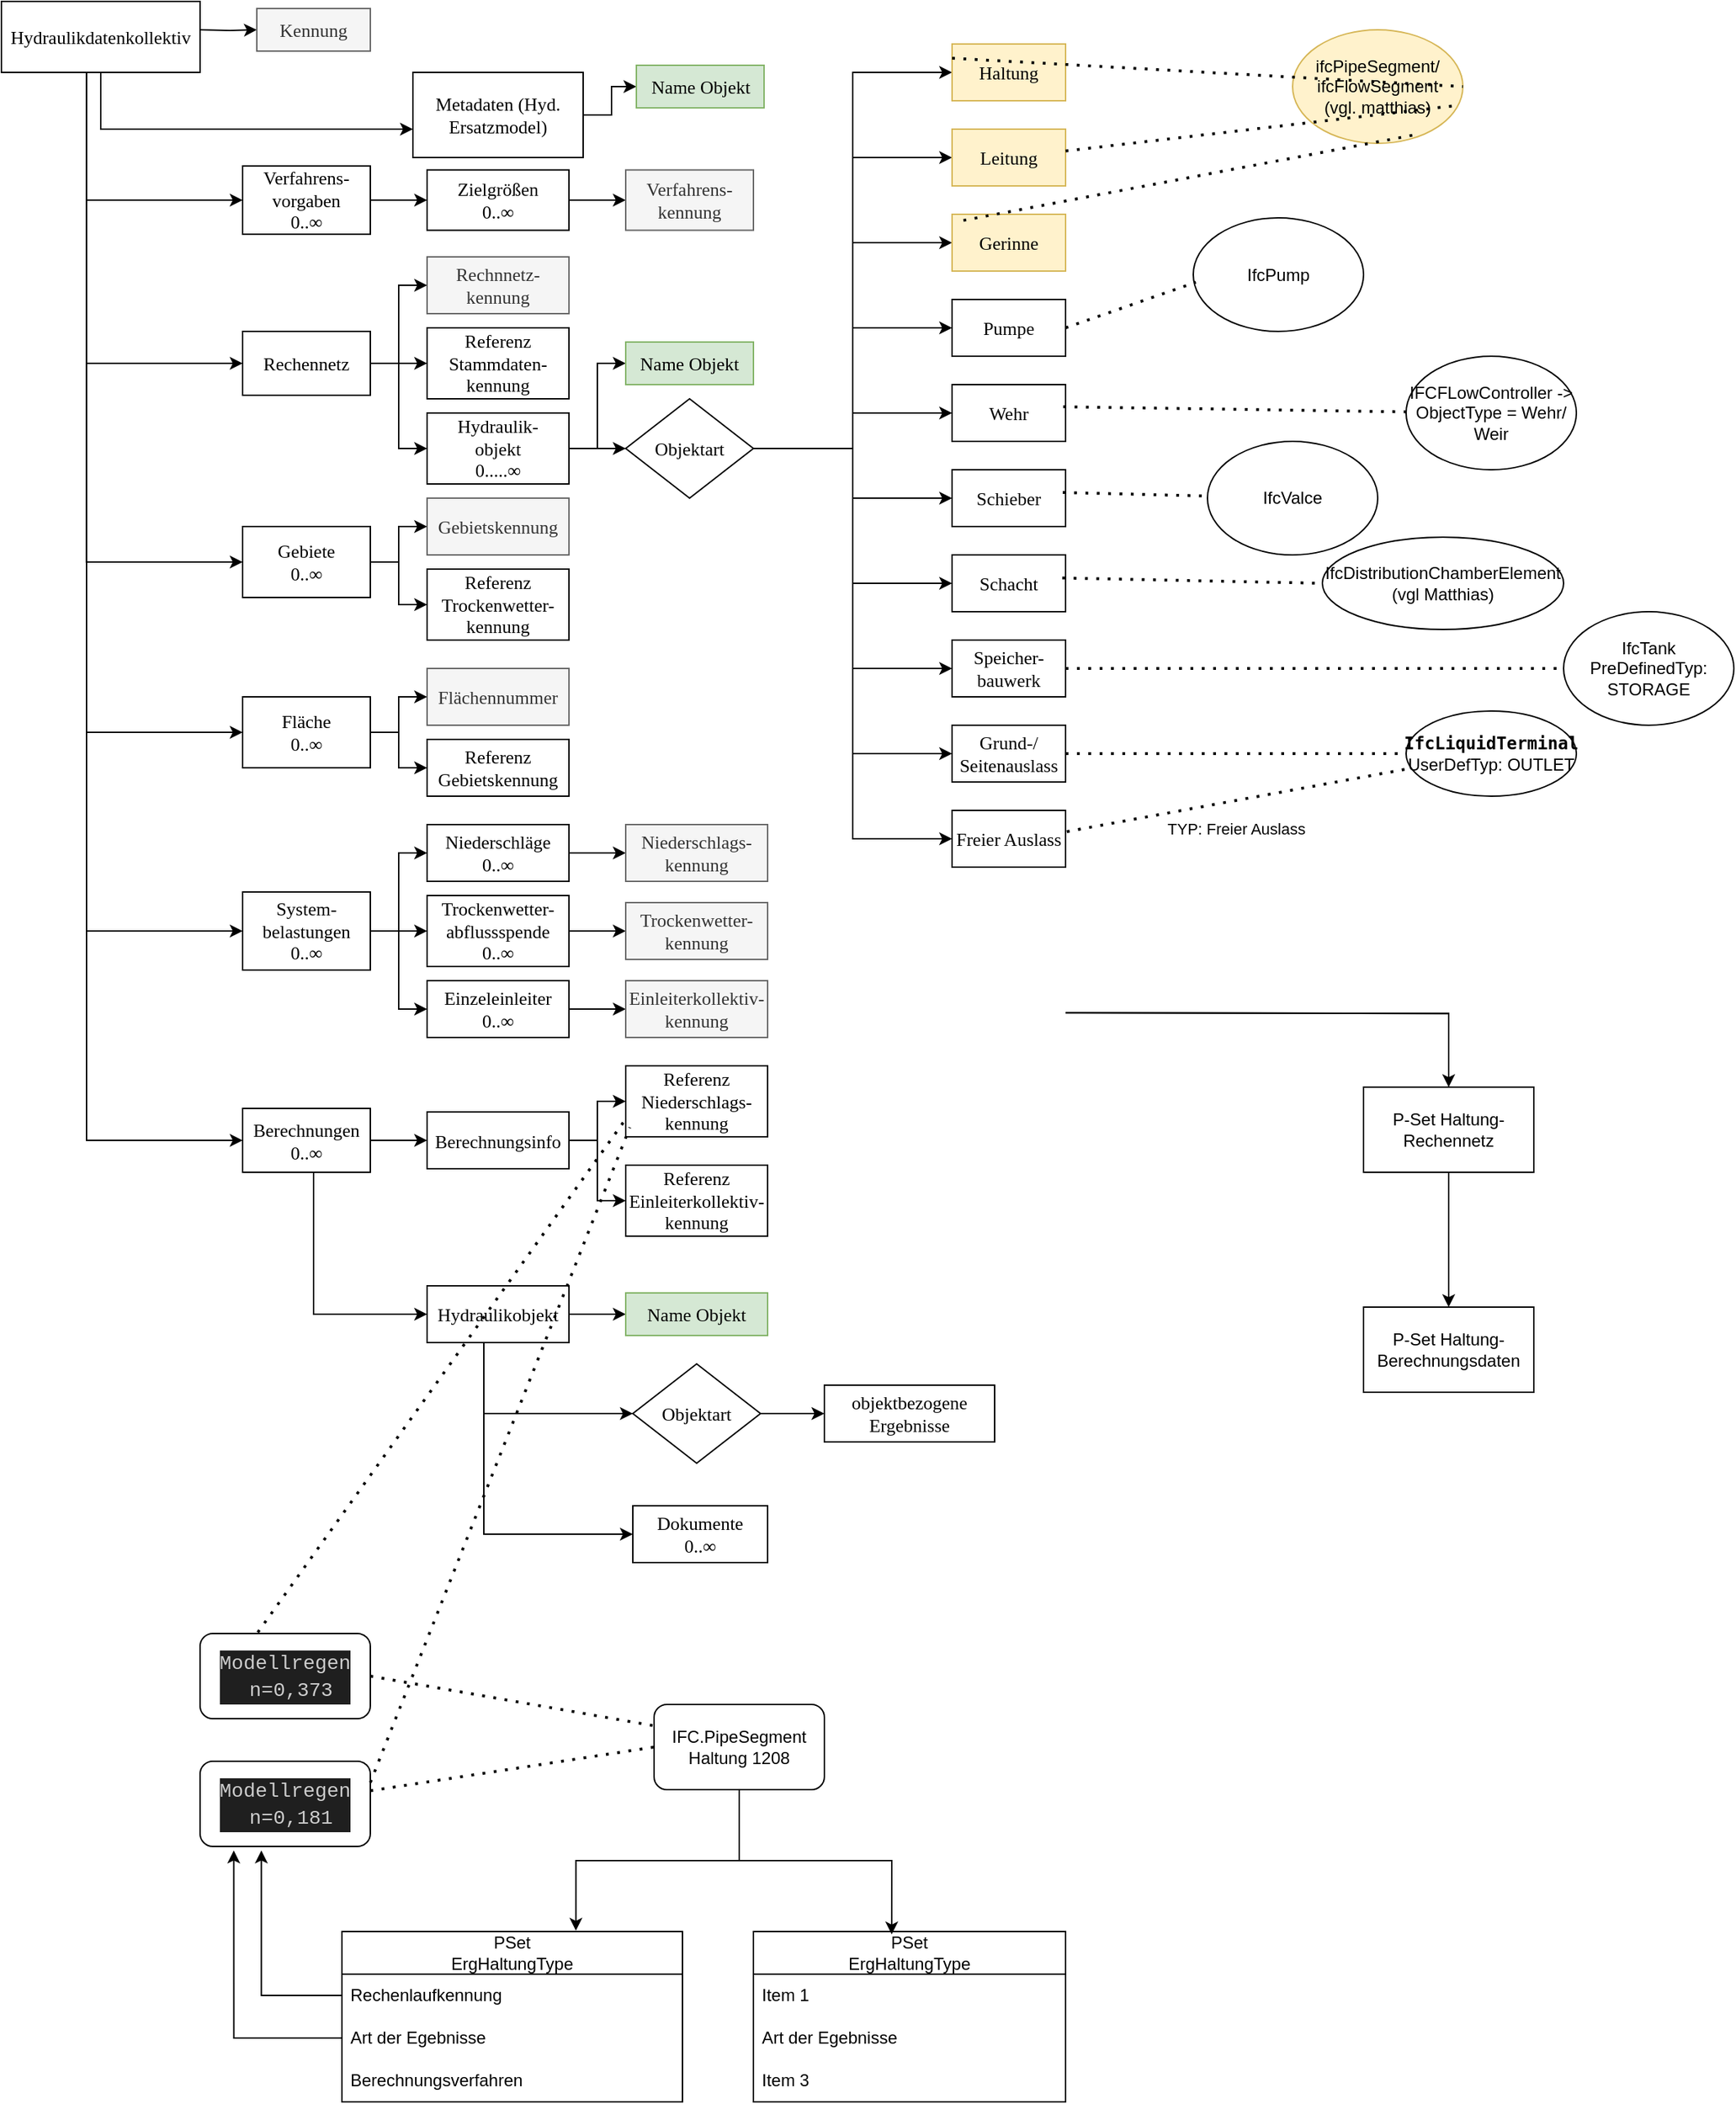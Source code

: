 <mxfile version="27.0.6">
  <diagram name="Seite-1" id="kiRcYdykQpiXVtvCCH_o">
    <mxGraphModel dx="1767" dy="960" grid="1" gridSize="10" guides="1" tooltips="1" connect="1" arrows="1" fold="1" page="1" pageScale="1" pageWidth="827" pageHeight="1169" math="0" shadow="0">
      <root>
        <mxCell id="0" />
        <mxCell id="1" parent="0" />
        <mxCell id="iKRK4WftCPjV4v0DSpR1-3" value="" style="edgeStyle=orthogonalEdgeStyle;rounded=0;orthogonalLoop=1;jettySize=auto;html=1;entryX=0;entryY=0.5;entryDx=0;entryDy=0;fontSize=13;" parent="1" target="RGeOCi0uQSU0HmTcbR4D-23" edge="1">
          <mxGeometry relative="1" as="geometry">
            <mxPoint x="214" y="65" as="targetPoint" />
            <mxPoint x="160" y="50" as="sourcePoint" />
          </mxGeometry>
        </mxCell>
        <mxCell id="iKRK4WftCPjV4v0DSpR1-5" value="" style="edgeStyle=orthogonalEdgeStyle;rounded=0;orthogonalLoop=1;jettySize=auto;html=1;entryX=0;entryY=0.5;entryDx=0;entryDy=0;fontSize=13;exitX=0.428;exitY=0.967;exitDx=0;exitDy=0;exitPerimeter=0;" parent="1" target="mGreL9vsvFHhippzRWms-1" edge="1">
          <mxGeometry relative="1" as="geometry">
            <Array as="points">
              <mxPoint x="80" y="425" />
            </Array>
            <mxPoint x="79.92" y="78.02" as="sourcePoint" />
            <mxPoint x="190.0" y="422.5" as="targetPoint" />
          </mxGeometry>
        </mxCell>
        <mxCell id="H4KakfRGWg1EVCRGtIzr-42" style="edgeStyle=orthogonalEdgeStyle;rounded=0;orthogonalLoop=1;jettySize=auto;html=1;entryX=0;entryY=0.5;entryDx=0;entryDy=0;fontSize=13;" parent="1" target="H4KakfRGWg1EVCRGtIzr-4" edge="1">
          <mxGeometry relative="1" as="geometry">
            <Array as="points">
              <mxPoint x="80" y="545" />
            </Array>
            <mxPoint x="80" y="80" as="sourcePoint" />
          </mxGeometry>
        </mxCell>
        <mxCell id="H4KakfRGWg1EVCRGtIzr-43" style="edgeStyle=orthogonalEdgeStyle;rounded=0;orthogonalLoop=1;jettySize=auto;html=1;entryX=0;entryY=0.5;entryDx=0;entryDy=0;fontSize=13;" parent="1" target="H4KakfRGWg1EVCRGtIzr-23" edge="1">
          <mxGeometry relative="1" as="geometry">
            <Array as="points">
              <mxPoint x="80" y="685" />
            </Array>
            <mxPoint x="80" y="80" as="sourcePoint" />
          </mxGeometry>
        </mxCell>
        <mxCell id="H4KakfRGWg1EVCRGtIzr-44" style="edgeStyle=orthogonalEdgeStyle;rounded=0;orthogonalLoop=1;jettySize=auto;html=1;entryX=0;entryY=0.5;entryDx=0;entryDy=0;fontSize=13;" parent="1" target="H4KakfRGWg1EVCRGtIzr-35" edge="1">
          <mxGeometry relative="1" as="geometry">
            <Array as="points">
              <mxPoint x="80" y="833" />
            </Array>
            <mxPoint x="80" y="80" as="sourcePoint" />
          </mxGeometry>
        </mxCell>
        <mxCell id="RGeOCi0uQSU0HmTcbR4D-11" value="" style="edgeStyle=orthogonalEdgeStyle;rounded=0;orthogonalLoop=1;jettySize=auto;html=1;fontSize=13;" parent="1" source="RGeOCi0uQSU0HmTcbR4D-2" target="RGeOCi0uQSU0HmTcbR4D-10" edge="1">
          <mxGeometry relative="1" as="geometry" />
        </mxCell>
        <UserObject label="&lt;div&gt;Verfahrens-vorgaben&lt;/div&gt;&lt;div&gt;0..∞&lt;/div&gt;" link="https://www.bfr-abwasser.de/html/ISYBAU_Austauschformate_Abwasser.14.17.html" linkTarget="_blank" id="RGeOCi0uQSU0HmTcbR4D-2">
          <mxCell style="rounded=0;whiteSpace=wrap;html=1;fontFamily=Latin Modern;fontSize=13;" parent="1" vertex="1">
            <mxGeometry x="190" y="145.94" width="90" height="48.12" as="geometry" />
          </mxCell>
        </UserObject>
        <mxCell id="RGeOCi0uQSU0HmTcbR4D-3" value="" style="endArrow=classic;html=1;rounded=0;entryX=0;entryY=0.5;entryDx=0;entryDy=0;fontSize=13;exitX=0.429;exitY=1.008;exitDx=0;exitDy=0;exitPerimeter=0;" parent="1" target="RGeOCi0uQSU0HmTcbR4D-2" edge="1">
          <mxGeometry width="50" height="50" relative="1" as="geometry">
            <mxPoint x="80.06" y="80.48" as="sourcePoint" />
            <mxPoint x="370" y="210" as="targetPoint" />
            <Array as="points">
              <mxPoint x="80" y="170" />
            </Array>
          </mxGeometry>
        </mxCell>
        <mxCell id="RGeOCi0uQSU0HmTcbR4D-8" value="" style="endArrow=classic;html=1;rounded=0;entryX=0;entryY=0.5;entryDx=0;entryDy=0;fontSize=13;" parent="1" target="RGeOCi0uQSU0HmTcbR4D-24" edge="1">
          <mxGeometry width="50" height="50" relative="1" as="geometry">
            <mxPoint x="80" y="80" as="sourcePoint" />
            <mxPoint x="130" y="284.71" as="targetPoint" />
            <Array as="points">
              <mxPoint x="80" y="285" />
            </Array>
          </mxGeometry>
        </mxCell>
        <mxCell id="RGeOCi0uQSU0HmTcbR4D-16" value="" style="edgeStyle=orthogonalEdgeStyle;rounded=0;orthogonalLoop=1;jettySize=auto;html=1;fontSize=13;" parent="1" source="RGeOCi0uQSU0HmTcbR4D-10" target="RGeOCi0uQSU0HmTcbR4D-15" edge="1">
          <mxGeometry relative="1" as="geometry" />
        </mxCell>
        <UserObject label="&lt;div&gt;Zielgrößen&lt;/div&gt;&lt;div&gt;0..∞&lt;/div&gt;" link="https://www.bfr-abwasser.de/html/ISYBAU_Austauschformate_Abwasser.14.17.html" linkTarget="_blank" id="RGeOCi0uQSU0HmTcbR4D-10">
          <mxCell style="rounded=0;whiteSpace=wrap;html=1;fontFamily=Latin Modern;fontSize=13;" parent="1" vertex="1">
            <mxGeometry x="320" y="148.75" width="100" height="42.5" as="geometry" />
          </mxCell>
        </UserObject>
        <UserObject label="&lt;div&gt;&lt;font&gt;Verfahrens-&lt;/font&gt;&lt;/div&gt;&lt;div&gt;&lt;font&gt;kennung&lt;/font&gt;&lt;/div&gt;" linkTarget="_blank" id="RGeOCi0uQSU0HmTcbR4D-15">
          <mxCell style="rounded=0;whiteSpace=wrap;html=1;fontFamily=Latin Modern;fontSize=13;fillColor=#f5f5f5;fontColor=#333333;strokeColor=#666666;" parent="1" vertex="1">
            <mxGeometry x="460" y="148.75" width="90" height="42.5" as="geometry" />
          </mxCell>
        </UserObject>
        <UserObject label="&lt;div&gt;Kennung&lt;/div&gt;" linkTarget="_blank" id="RGeOCi0uQSU0HmTcbR4D-23">
          <mxCell style="rounded=0;whiteSpace=wrap;html=1;fontFamily=Latin Modern;fillColor=#f5f5f5;fontColor=#333333;strokeColor=#666666;fontSize=13;" parent="1" vertex="1">
            <mxGeometry x="200" y="35" width="80" height="30" as="geometry" />
          </mxCell>
        </UserObject>
        <mxCell id="RGeOCi0uQSU0HmTcbR4D-26" value="" style="edgeStyle=orthogonalEdgeStyle;rounded=0;orthogonalLoop=1;jettySize=auto;html=1;fontSize=13;" parent="1" source="RGeOCi0uQSU0HmTcbR4D-24" target="RGeOCi0uQSU0HmTcbR4D-25" edge="1">
          <mxGeometry relative="1" as="geometry" />
        </mxCell>
        <UserObject label="&lt;div&gt;Rechennetz&lt;/div&gt;" link="https://www.bfr-abwasser.de/html/ISYBAU_Austauschformate_Abwasser.14.18.html" linkTarget="_blank" id="RGeOCi0uQSU0HmTcbR4D-24">
          <mxCell style="rounded=0;whiteSpace=wrap;html=1;fontFamily=Latin Modern;fontSize=13;" parent="1" vertex="1">
            <mxGeometry x="190" y="262.5" width="90" height="45" as="geometry" />
          </mxCell>
        </UserObject>
        <mxCell id="RGeOCi0uQSU0HmTcbR4D-34" value="" style="edgeStyle=orthogonalEdgeStyle;rounded=0;orthogonalLoop=1;jettySize=auto;html=1;exitX=1;exitY=0.75;exitDx=0;exitDy=0;fontSize=13;" parent="1" source="RGeOCi0uQSU0HmTcbR4D-27" target="RGeOCi0uQSU0HmTcbR4D-33" edge="1">
          <mxGeometry relative="1" as="geometry">
            <Array as="points">
              <mxPoint x="420" y="345" />
            </Array>
          </mxGeometry>
        </mxCell>
        <mxCell id="H4KakfRGWg1EVCRGtIzr-55" style="edgeStyle=orthogonalEdgeStyle;rounded=0;orthogonalLoop=1;jettySize=auto;html=1;entryX=0;entryY=0.5;entryDx=0;entryDy=0;fontSize=13;exitX=1;exitY=0.75;exitDx=0;exitDy=0;" parent="1" source="RGeOCi0uQSU0HmTcbR4D-27" target="RGeOCi0uQSU0HmTcbR4D-52" edge="1">
          <mxGeometry relative="1" as="geometry">
            <Array as="points">
              <mxPoint x="420" y="345" />
              <mxPoint x="440" y="345" />
              <mxPoint x="440" y="285" />
            </Array>
          </mxGeometry>
        </mxCell>
        <UserObject label="&lt;div&gt;Referenz &lt;br&gt;&lt;/div&gt;&lt;div&gt;Stammdaten-&lt;/div&gt;&lt;div&gt;kennung&lt;/div&gt;" linkTarget="_blank" id="RGeOCi0uQSU0HmTcbR4D-25">
          <mxCell style="rounded=0;whiteSpace=wrap;html=1;fontFamily=Latin Modern;fontSize=13;" parent="1" vertex="1">
            <mxGeometry x="320" y="260" width="100" height="50" as="geometry" />
          </mxCell>
        </UserObject>
        <UserObject label="&lt;div&gt;Hydraulik-&lt;/div&gt;&lt;div&gt;objekt&lt;br&gt;0.....∞&lt;/div&gt;" linkTarget="_blank" id="RGeOCi0uQSU0HmTcbR4D-27">
          <mxCell style="rounded=0;whiteSpace=wrap;html=1;fontFamily=Latin Modern;fontSize=13;" parent="1" vertex="1">
            <mxGeometry x="320" y="320" width="100" height="50" as="geometry" />
          </mxCell>
        </UserObject>
        <UserObject label="&lt;div&gt;Rechnnetz-&lt;/div&gt;&lt;div&gt;kennung&lt;/div&gt;" linkTarget="_blank" id="RGeOCi0uQSU0HmTcbR4D-30">
          <mxCell style="rounded=0;whiteSpace=wrap;html=1;fontFamily=Latin Modern;fillColor=#f5f5f5;fontColor=#333333;strokeColor=#666666;fontSize=13;" parent="1" vertex="1">
            <mxGeometry x="320" y="210" width="100" height="40" as="geometry" />
          </mxCell>
        </UserObject>
        <mxCell id="H4KakfRGWg1EVCRGtIzr-45" style="edgeStyle=orthogonalEdgeStyle;rounded=0;orthogonalLoop=1;jettySize=auto;html=1;entryX=0;entryY=0.5;entryDx=0;entryDy=0;fontSize=13;" parent="1" source="RGeOCi0uQSU0HmTcbR4D-33" target="RGeOCi0uQSU0HmTcbR4D-44" edge="1">
          <mxGeometry relative="1" as="geometry" />
        </mxCell>
        <mxCell id="H4KakfRGWg1EVCRGtIzr-46" style="edgeStyle=orthogonalEdgeStyle;rounded=0;orthogonalLoop=1;jettySize=auto;html=1;entryX=0;entryY=0.5;entryDx=0;entryDy=0;fontSize=13;" parent="1" source="RGeOCi0uQSU0HmTcbR4D-33" target="RGeOCi0uQSU0HmTcbR4D-45" edge="1">
          <mxGeometry relative="1" as="geometry" />
        </mxCell>
        <mxCell id="H4KakfRGWg1EVCRGtIzr-47" style="edgeStyle=orthogonalEdgeStyle;rounded=0;orthogonalLoop=1;jettySize=auto;html=1;entryX=0;entryY=0.5;entryDx=0;entryDy=0;fontSize=13;" parent="1" source="RGeOCi0uQSU0HmTcbR4D-33" target="RGeOCi0uQSU0HmTcbR4D-46" edge="1">
          <mxGeometry relative="1" as="geometry" />
        </mxCell>
        <mxCell id="H4KakfRGWg1EVCRGtIzr-48" style="edgeStyle=orthogonalEdgeStyle;rounded=0;orthogonalLoop=1;jettySize=auto;html=1;entryX=0;entryY=0.5;entryDx=0;entryDy=0;fontSize=13;" parent="1" source="RGeOCi0uQSU0HmTcbR4D-33" target="RGeOCi0uQSU0HmTcbR4D-37" edge="1">
          <mxGeometry relative="1" as="geometry" />
        </mxCell>
        <mxCell id="H4KakfRGWg1EVCRGtIzr-49" style="edgeStyle=orthogonalEdgeStyle;rounded=0;orthogonalLoop=1;jettySize=auto;html=1;fontSize=13;" parent="1" source="RGeOCi0uQSU0HmTcbR4D-33" target="RGeOCi0uQSU0HmTcbR4D-47" edge="1">
          <mxGeometry relative="1" as="geometry" />
        </mxCell>
        <mxCell id="H4KakfRGWg1EVCRGtIzr-50" style="edgeStyle=orthogonalEdgeStyle;rounded=0;orthogonalLoop=1;jettySize=auto;html=1;entryX=0;entryY=0.5;entryDx=0;entryDy=0;fontSize=13;" parent="1" source="RGeOCi0uQSU0HmTcbR4D-33" target="RGeOCi0uQSU0HmTcbR4D-48" edge="1">
          <mxGeometry relative="1" as="geometry" />
        </mxCell>
        <mxCell id="H4KakfRGWg1EVCRGtIzr-51" style="edgeStyle=orthogonalEdgeStyle;rounded=0;orthogonalLoop=1;jettySize=auto;html=1;entryX=0;entryY=0.5;entryDx=0;entryDy=0;fontSize=13;" parent="1" source="RGeOCi0uQSU0HmTcbR4D-33" target="RGeOCi0uQSU0HmTcbR4D-49" edge="1">
          <mxGeometry relative="1" as="geometry" />
        </mxCell>
        <mxCell id="H4KakfRGWg1EVCRGtIzr-52" style="edgeStyle=orthogonalEdgeStyle;rounded=0;orthogonalLoop=1;jettySize=auto;html=1;entryX=0;entryY=0.5;entryDx=0;entryDy=0;fontSize=13;" parent="1" source="RGeOCi0uQSU0HmTcbR4D-33" target="RGeOCi0uQSU0HmTcbR4D-50" edge="1">
          <mxGeometry relative="1" as="geometry" />
        </mxCell>
        <mxCell id="H4KakfRGWg1EVCRGtIzr-53" style="edgeStyle=orthogonalEdgeStyle;rounded=0;orthogonalLoop=1;jettySize=auto;html=1;entryX=0;entryY=0.5;entryDx=0;entryDy=0;fontSize=13;" parent="1" source="RGeOCi0uQSU0HmTcbR4D-33" target="RGeOCi0uQSU0HmTcbR4D-54" edge="1">
          <mxGeometry relative="1" as="geometry" />
        </mxCell>
        <mxCell id="H4KakfRGWg1EVCRGtIzr-54" style="edgeStyle=orthogonalEdgeStyle;rounded=0;orthogonalLoop=1;jettySize=auto;html=1;entryX=0;entryY=0.5;entryDx=0;entryDy=0;fontSize=13;" parent="1" source="RGeOCi0uQSU0HmTcbR4D-33" target="RGeOCi0uQSU0HmTcbR4D-55" edge="1">
          <mxGeometry relative="1" as="geometry" />
        </mxCell>
        <mxCell id="RGeOCi0uQSU0HmTcbR4D-33" value="Objektart" style="shape=rhombus;html=1;dashed=0;whiteSpace=wrap;perimeter=rhombusPerimeter;fontFamily=Latin Modern;fontSize=13;" parent="1" vertex="1">
          <mxGeometry x="460" y="310" width="90" height="70" as="geometry" />
        </mxCell>
        <UserObject label="Haltung" linkTarget="_blank" id="RGeOCi0uQSU0HmTcbR4D-37">
          <mxCell style="rounded=0;whiteSpace=wrap;html=1;fontFamily=Latin Modern;fontSize=13;fillColor=#fff2cc;strokeColor=#d6b656;" parent="1" vertex="1">
            <mxGeometry x="690" y="60" width="80" height="40" as="geometry" />
          </mxCell>
        </UserObject>
        <UserObject label="&lt;div&gt;Leitung&lt;/div&gt;" linkTarget="_blank" id="RGeOCi0uQSU0HmTcbR4D-44">
          <mxCell style="rounded=0;whiteSpace=wrap;html=1;fontFamily=Latin Modern;fontSize=13;fillColor=#fff2cc;strokeColor=#d6b656;" parent="1" vertex="1">
            <mxGeometry x="690" y="120" width="80" height="40" as="geometry" />
          </mxCell>
        </UserObject>
        <UserObject label="&lt;div&gt;Gerinne&lt;/div&gt;" linkTarget="_blank" id="RGeOCi0uQSU0HmTcbR4D-45">
          <mxCell style="rounded=0;whiteSpace=wrap;html=1;fontFamily=Latin Modern;fontSize=13;fillColor=#fff2cc;strokeColor=#d6b656;" parent="1" vertex="1">
            <mxGeometry x="690" y="180" width="80" height="40" as="geometry" />
          </mxCell>
        </UserObject>
        <UserObject label="Pumpe" linkTarget="_blank" id="RGeOCi0uQSU0HmTcbR4D-46">
          <mxCell style="rounded=0;whiteSpace=wrap;html=1;fontFamily=Latin Modern;fontSize=13;" parent="1" vertex="1">
            <mxGeometry x="690" y="240" width="80" height="40" as="geometry" />
          </mxCell>
        </UserObject>
        <UserObject label="Wehr" linkTarget="_blank" id="RGeOCi0uQSU0HmTcbR4D-47">
          <mxCell style="rounded=0;whiteSpace=wrap;html=1;fontFamily=Latin Modern;fontSize=13;" parent="1" vertex="1">
            <mxGeometry x="690" y="300" width="80" height="40" as="geometry" />
          </mxCell>
        </UserObject>
        <UserObject label="Schieber" linkTarget="_blank" id="RGeOCi0uQSU0HmTcbR4D-48">
          <mxCell style="rounded=0;whiteSpace=wrap;html=1;fontFamily=Latin Modern;fontSize=13;" parent="1" vertex="1">
            <mxGeometry x="690" y="360" width="80" height="40" as="geometry" />
          </mxCell>
        </UserObject>
        <UserObject label="Schacht" linkTarget="_blank" id="RGeOCi0uQSU0HmTcbR4D-49">
          <mxCell style="rounded=0;whiteSpace=wrap;html=1;fontFamily=Latin Modern;fontSize=13;" parent="1" vertex="1">
            <mxGeometry x="690" y="420" width="80" height="40" as="geometry" />
          </mxCell>
        </UserObject>
        <UserObject label="Speicher-bauwerk" linkTarget="_blank" id="RGeOCi0uQSU0HmTcbR4D-50">
          <mxCell style="rounded=0;whiteSpace=wrap;html=1;fontFamily=Latin Modern;fontSize=13;" parent="1" vertex="1">
            <mxGeometry x="690" y="480" width="80" height="40" as="geometry" />
          </mxCell>
        </UserObject>
        <UserObject label="Name Objekt" linkTarget="_blank" id="RGeOCi0uQSU0HmTcbR4D-52">
          <mxCell style="rounded=0;whiteSpace=wrap;html=1;fontFamily=Latin Modern;fontSize=13;fillColor=#d5e8d4;strokeColor=#82b366;" parent="1" vertex="1">
            <mxGeometry x="460" y="270" width="90" height="30" as="geometry" />
          </mxCell>
        </UserObject>
        <UserObject label="&lt;div&gt;Grund-/&lt;/div&gt;&lt;div&gt;Seitenauslass&lt;/div&gt;" linkTarget="_blank" id="RGeOCi0uQSU0HmTcbR4D-54">
          <mxCell style="rounded=0;whiteSpace=wrap;html=1;fontFamily=Latin Modern;fontSize=13;" parent="1" vertex="1">
            <mxGeometry x="690" y="540" width="80" height="40" as="geometry" />
          </mxCell>
        </UserObject>
        <UserObject label="Freier Auslass" linkTarget="_blank" id="RGeOCi0uQSU0HmTcbR4D-55">
          <mxCell style="rounded=0;whiteSpace=wrap;html=1;fontFamily=Latin Modern;fontSize=13;" parent="1" vertex="1">
            <mxGeometry x="690" y="600" width="80" height="40" as="geometry" />
          </mxCell>
        </UserObject>
        <mxCell id="H4KakfRGWg1EVCRGtIzr-6" value="" style="edgeStyle=orthogonalEdgeStyle;rounded=0;orthogonalLoop=1;jettySize=auto;html=1;fontSize=13;" parent="1" source="mGreL9vsvFHhippzRWms-1" target="H4KakfRGWg1EVCRGtIzr-2" edge="1">
          <mxGeometry relative="1" as="geometry" />
        </mxCell>
        <UserObject label="&lt;div&gt;Gebiete&lt;/div&gt;&lt;div&gt;&lt;div&gt;0..∞&lt;/div&gt;&lt;/div&gt;" link="https://www.bfr-abwasser.de/html/ISYBAU_Austauschformate_Abwasser.14.19.html" linkTarget="_blank" id="mGreL9vsvFHhippzRWms-1">
          <mxCell style="rounded=0;whiteSpace=wrap;html=1;fontFamily=Latin Modern;fontSize=13;" parent="1" vertex="1">
            <mxGeometry x="190" y="400" width="90" height="50" as="geometry" />
          </mxCell>
        </UserObject>
        <UserObject label="Gebietskennung" linkTarget="_blank" id="H4KakfRGWg1EVCRGtIzr-1">
          <mxCell style="rounded=0;whiteSpace=wrap;html=1;fontFamily=Latin Modern;fillColor=#f5f5f5;fontColor=#333333;strokeColor=#666666;fontSize=13;" parent="1" vertex="1">
            <mxGeometry x="320" y="380" width="100" height="40" as="geometry" />
          </mxCell>
        </UserObject>
        <UserObject label="Referenz Trockenwetter-kennung" linkTarget="_blank" id="H4KakfRGWg1EVCRGtIzr-2">
          <mxCell style="rounded=0;whiteSpace=wrap;html=1;fontFamily=Latin Modern;fontSize=13;" parent="1" vertex="1">
            <mxGeometry x="320" y="430" width="100" height="50" as="geometry" />
          </mxCell>
        </UserObject>
        <UserObject label="&lt;div&gt;Fläche&lt;/div&gt;&lt;div&gt;&lt;div&gt;0..∞&lt;/div&gt;&lt;/div&gt;" link="https://www.bfr-abwasser.de/html/ISYBAU_Austauschformate_Abwasser.14.20.html" linkTarget="_blank" id="H4KakfRGWg1EVCRGtIzr-4">
          <mxCell style="rounded=0;whiteSpace=wrap;html=1;fontFamily=Latin Modern;fontSize=13;" parent="1" vertex="1">
            <mxGeometry x="190" y="520" width="90" height="50" as="geometry" />
          </mxCell>
        </UserObject>
        <mxCell id="H4KakfRGWg1EVCRGtIzr-8" value="" style="edgeStyle=orthogonalEdgeStyle;rounded=0;orthogonalLoop=1;jettySize=auto;html=1;entryX=0;entryY=0.5;entryDx=0;entryDy=0;exitX=1;exitY=0.5;exitDx=0;exitDy=0;fontSize=13;" parent="1" source="mGreL9vsvFHhippzRWms-1" target="H4KakfRGWg1EVCRGtIzr-1" edge="1">
          <mxGeometry relative="1" as="geometry">
            <mxPoint x="290" y="443" as="sourcePoint" />
            <mxPoint x="330" y="470" as="targetPoint" />
          </mxGeometry>
        </mxCell>
        <mxCell id="H4KakfRGWg1EVCRGtIzr-9" value="" style="edgeStyle=orthogonalEdgeStyle;rounded=0;orthogonalLoop=1;jettySize=auto;html=1;entryX=0;entryY=0.5;entryDx=0;entryDy=0;exitX=1;exitY=0.5;exitDx=0;exitDy=0;fontSize=13;" parent="1" source="RGeOCi0uQSU0HmTcbR4D-24" target="RGeOCi0uQSU0HmTcbR4D-27" edge="1">
          <mxGeometry relative="1" as="geometry">
            <mxPoint x="290" y="483" as="sourcePoint" />
            <mxPoint x="330" y="450" as="targetPoint" />
          </mxGeometry>
        </mxCell>
        <mxCell id="H4KakfRGWg1EVCRGtIzr-10" value="" style="edgeStyle=orthogonalEdgeStyle;rounded=0;orthogonalLoop=1;jettySize=auto;html=1;entryX=0;entryY=0.5;entryDx=0;entryDy=0;exitX=1;exitY=0.5;exitDx=0;exitDy=0;fontSize=13;" parent="1" source="RGeOCi0uQSU0HmTcbR4D-24" target="RGeOCi0uQSU0HmTcbR4D-30" edge="1">
          <mxGeometry relative="1" as="geometry">
            <mxPoint x="290" y="295" as="sourcePoint" />
            <mxPoint x="330" y="350" as="targetPoint" />
          </mxGeometry>
        </mxCell>
        <mxCell id="H4KakfRGWg1EVCRGtIzr-17" value="" style="edgeStyle=orthogonalEdgeStyle;rounded=0;orthogonalLoop=1;jettySize=auto;html=1;exitX=1;exitY=0.5;exitDx=0;exitDy=0;fontSize=13;" parent="1" source="H4KakfRGWg1EVCRGtIzr-4" target="H4KakfRGWg1EVCRGtIzr-19" edge="1">
          <mxGeometry relative="1" as="geometry">
            <mxPoint x="280" y="552" as="sourcePoint" />
          </mxGeometry>
        </mxCell>
        <UserObject label="Flächennummer" linkTarget="_blank" id="H4KakfRGWg1EVCRGtIzr-18">
          <mxCell style="rounded=0;whiteSpace=wrap;html=1;fontFamily=Latin Modern;fillColor=#f5f5f5;fontColor=#333333;strokeColor=#666666;fontSize=13;" parent="1" vertex="1">
            <mxGeometry x="320" y="500" width="100" height="40" as="geometry" />
          </mxCell>
        </UserObject>
        <UserObject label="Referenz Gebietskennung" linkTarget="_blank" id="H4KakfRGWg1EVCRGtIzr-19">
          <mxCell style="rounded=0;whiteSpace=wrap;html=1;fontFamily=Latin Modern;fontSize=13;" parent="1" vertex="1">
            <mxGeometry x="320" y="550" width="100" height="40" as="geometry" />
          </mxCell>
        </UserObject>
        <mxCell id="H4KakfRGWg1EVCRGtIzr-20" value="" style="edgeStyle=orthogonalEdgeStyle;rounded=0;orthogonalLoop=1;jettySize=auto;html=1;entryX=0;entryY=0.5;entryDx=0;entryDy=0;exitX=1;exitY=0.5;exitDx=0;exitDy=0;fontSize=13;" parent="1" source="H4KakfRGWg1EVCRGtIzr-4" target="H4KakfRGWg1EVCRGtIzr-18" edge="1">
          <mxGeometry relative="1" as="geometry">
            <mxPoint x="300" y="560" as="sourcePoint" />
            <mxPoint x="330" y="590" as="targetPoint" />
          </mxGeometry>
        </mxCell>
        <mxCell id="H4KakfRGWg1EVCRGtIzr-22" value="" style="edgeStyle=orthogonalEdgeStyle;rounded=0;orthogonalLoop=1;jettySize=auto;html=1;fontSize=13;" parent="1" source="H4KakfRGWg1EVCRGtIzr-23" target="H4KakfRGWg1EVCRGtIzr-24" edge="1">
          <mxGeometry relative="1" as="geometry" />
        </mxCell>
        <UserObject label="&lt;div&gt;System-belastungen&lt;/div&gt;&lt;div&gt;&lt;div&gt;&lt;div&gt;0..∞&lt;/div&gt;&lt;/div&gt;&lt;/div&gt;" link="https://www.bfr-abwasser.de/html/ISYBAU_Austauschformate_Abwasser.14.21.html" linkTarget="_blank" id="H4KakfRGWg1EVCRGtIzr-23">
          <mxCell style="rounded=0;whiteSpace=wrap;html=1;fontFamily=Latin Modern;fontSize=13;" parent="1" vertex="1">
            <mxGeometry x="190" y="657.5" width="90" height="55" as="geometry" />
          </mxCell>
        </UserObject>
        <mxCell id="H4KakfRGWg1EVCRGtIzr-34" value="" style="edgeStyle=orthogonalEdgeStyle;rounded=0;orthogonalLoop=1;jettySize=auto;html=1;entryX=0;entryY=0.5;entryDx=0;entryDy=0;fontSize=13;" parent="1" source="H4KakfRGWg1EVCRGtIzr-24" target="H4KakfRGWg1EVCRGtIzr-31" edge="1">
          <mxGeometry relative="1" as="geometry" />
        </mxCell>
        <UserObject label="&lt;div&gt;Trockenwetter-abflussspende&lt;/div&gt;&lt;div&gt;0..∞&lt;/div&gt;" linkTarget="_blank" id="H4KakfRGWg1EVCRGtIzr-24">
          <mxCell style="rounded=0;whiteSpace=wrap;html=1;fontFamily=Latin Modern;fontSize=13;" parent="1" vertex="1">
            <mxGeometry x="320" y="660" width="100" height="50" as="geometry" />
          </mxCell>
        </UserObject>
        <mxCell id="H4KakfRGWg1EVCRGtIzr-33" value="" style="edgeStyle=orthogonalEdgeStyle;rounded=0;orthogonalLoop=1;jettySize=auto;html=1;fontSize=13;" parent="1" source="H4KakfRGWg1EVCRGtIzr-25" target="H4KakfRGWg1EVCRGtIzr-32" edge="1">
          <mxGeometry relative="1" as="geometry" />
        </mxCell>
        <UserObject label="&lt;div&gt;Einzeleinleiter&lt;/div&gt;&lt;div&gt;0..∞&lt;/div&gt;" linkTarget="_blank" id="H4KakfRGWg1EVCRGtIzr-25">
          <mxCell style="rounded=0;whiteSpace=wrap;html=1;fontFamily=Latin Modern;fontSize=13;" parent="1" vertex="1">
            <mxGeometry x="320" y="720" width="100" height="40" as="geometry" />
          </mxCell>
        </UserObject>
        <mxCell id="H4KakfRGWg1EVCRGtIzr-30" value="" style="edgeStyle=orthogonalEdgeStyle;rounded=0;orthogonalLoop=1;jettySize=auto;html=1;fontSize=13;" parent="1" source="H4KakfRGWg1EVCRGtIzr-26" target="H4KakfRGWg1EVCRGtIzr-29" edge="1">
          <mxGeometry relative="1" as="geometry" />
        </mxCell>
        <UserObject label="&lt;div&gt;Niederschläge&lt;/div&gt;&lt;div&gt;&lt;div&gt;0..∞&lt;/div&gt;&lt;/div&gt;" linkTarget="_blank" id="H4KakfRGWg1EVCRGtIzr-26">
          <mxCell style="rounded=0;whiteSpace=wrap;html=1;fontFamily=Latin Modern;fontSize=13;" parent="1" vertex="1">
            <mxGeometry x="320" y="610" width="100" height="40" as="geometry" />
          </mxCell>
        </UserObject>
        <mxCell id="H4KakfRGWg1EVCRGtIzr-27" value="" style="edgeStyle=orthogonalEdgeStyle;rounded=0;orthogonalLoop=1;jettySize=auto;html=1;entryX=0;entryY=0.5;entryDx=0;entryDy=0;exitX=1;exitY=0.5;exitDx=0;exitDy=0;fontSize=13;" parent="1" source="H4KakfRGWg1EVCRGtIzr-23" target="H4KakfRGWg1EVCRGtIzr-25" edge="1">
          <mxGeometry relative="1" as="geometry">
            <mxPoint x="290" y="883" as="sourcePoint" />
            <mxPoint x="330" y="850" as="targetPoint" />
          </mxGeometry>
        </mxCell>
        <mxCell id="H4KakfRGWg1EVCRGtIzr-28" value="" style="edgeStyle=orthogonalEdgeStyle;rounded=0;orthogonalLoop=1;jettySize=auto;html=1;entryX=0;entryY=0.5;entryDx=0;entryDy=0;exitX=1;exitY=0.5;exitDx=0;exitDy=0;fontSize=13;" parent="1" source="H4KakfRGWg1EVCRGtIzr-23" target="H4KakfRGWg1EVCRGtIzr-26" edge="1">
          <mxGeometry relative="1" as="geometry">
            <mxPoint x="290" y="695" as="sourcePoint" />
            <mxPoint x="330" y="750" as="targetPoint" />
          </mxGeometry>
        </mxCell>
        <UserObject label="&lt;div&gt;Niederschlags-kennung&lt;/div&gt;" linkTarget="_blank" id="H4KakfRGWg1EVCRGtIzr-29">
          <mxCell style="rounded=0;whiteSpace=wrap;html=1;fontFamily=Latin Modern;fillColor=#f5f5f5;fontColor=#333333;strokeColor=#666666;fontSize=13;" parent="1" vertex="1">
            <mxGeometry x="460" y="610" width="100" height="40" as="geometry" />
          </mxCell>
        </UserObject>
        <UserObject label="&lt;div&gt;Trockenwetter-kennung&lt;/div&gt;" linkTarget="_blank" id="H4KakfRGWg1EVCRGtIzr-31">
          <mxCell style="rounded=0;whiteSpace=wrap;html=1;fontFamily=Latin Modern;fillColor=#f5f5f5;fontColor=#333333;strokeColor=#666666;fontSize=13;" parent="1" vertex="1">
            <mxGeometry x="460" y="665" width="100" height="40" as="geometry" />
          </mxCell>
        </UserObject>
        <UserObject label="&lt;div&gt;&lt;font&gt;Einleiterkollektiv-kennung&lt;/font&gt;&lt;/div&gt;" linkTarget="_blank" id="H4KakfRGWg1EVCRGtIzr-32">
          <mxCell style="rounded=0;whiteSpace=wrap;html=1;fontFamily=Latin Modern;fillColor=#f5f5f5;fontColor=#333333;strokeColor=#666666;fontSize=13;" parent="1" vertex="1">
            <mxGeometry x="460" y="720" width="100" height="40" as="geometry" />
          </mxCell>
        </UserObject>
        <mxCell id="H4KakfRGWg1EVCRGtIzr-41" value="" style="edgeStyle=orthogonalEdgeStyle;rounded=0;orthogonalLoop=1;jettySize=auto;html=1;fontSize=13;" parent="1" source="H4KakfRGWg1EVCRGtIzr-35" target="H4KakfRGWg1EVCRGtIzr-40" edge="1">
          <mxGeometry relative="1" as="geometry" />
        </mxCell>
        <mxCell id="H4KakfRGWg1EVCRGtIzr-59" style="edgeStyle=orthogonalEdgeStyle;rounded=0;orthogonalLoop=1;jettySize=auto;html=1;entryX=0;entryY=0.5;entryDx=0;entryDy=0;fontSize=13;" parent="1" source="H4KakfRGWg1EVCRGtIzr-62" target="H4KakfRGWg1EVCRGtIzr-57" edge="1">
          <mxGeometry relative="1" as="geometry">
            <mxPoint x="240" y="1010" as="targetPoint" />
            <Array as="points">
              <mxPoint x="360" y="1025" />
            </Array>
          </mxGeometry>
        </mxCell>
        <UserObject label="&lt;div&gt;Berechnungen&lt;/div&gt;&lt;div&gt;&lt;div&gt;0..∞&lt;/div&gt;&lt;/div&gt;" link="https://www.bfr-abwasser.de/html/ISYBAU_Austauschformate_Abwasser.14.22.html" linkTarget="_blank" id="H4KakfRGWg1EVCRGtIzr-35">
          <mxCell style="rounded=0;whiteSpace=wrap;html=1;fontFamily=Latin Modern;fontSize=13;" parent="1" vertex="1">
            <mxGeometry x="190" y="810" width="90" height="45" as="geometry" />
          </mxCell>
        </UserObject>
        <UserObject label="Referenz Niederschlags- kennung" linkTarget="_blank" id="H4KakfRGWg1EVCRGtIzr-37">
          <mxCell style="rounded=0;whiteSpace=wrap;html=1;fontFamily=Latin Modern;fontSize=13;" parent="1" vertex="1">
            <mxGeometry x="460" y="780" width="100" height="50" as="geometry" />
          </mxCell>
        </UserObject>
        <UserObject label="Referenz Einleiterkollektiv-kennung" linkTarget="_blank" id="H4KakfRGWg1EVCRGtIzr-38">
          <mxCell style="rounded=0;whiteSpace=wrap;html=1;fontFamily=Latin Modern;fontSize=13;" parent="1" vertex="1">
            <mxGeometry x="460" y="850" width="100" height="50" as="geometry" />
          </mxCell>
        </UserObject>
        <mxCell id="H4KakfRGWg1EVCRGtIzr-70" style="edgeStyle=orthogonalEdgeStyle;rounded=0;orthogonalLoop=1;jettySize=auto;html=1;fontSize=13;" parent="1" source="H4KakfRGWg1EVCRGtIzr-40" target="H4KakfRGWg1EVCRGtIzr-37" edge="1">
          <mxGeometry relative="1" as="geometry" />
        </mxCell>
        <mxCell id="H4KakfRGWg1EVCRGtIzr-71" style="edgeStyle=orthogonalEdgeStyle;rounded=0;orthogonalLoop=1;jettySize=auto;html=1;entryX=0;entryY=0.5;entryDx=0;entryDy=0;fontSize=13;" parent="1" source="H4KakfRGWg1EVCRGtIzr-40" target="H4KakfRGWg1EVCRGtIzr-38" edge="1">
          <mxGeometry relative="1" as="geometry" />
        </mxCell>
        <UserObject label="Berechnungsinfo" linkTarget="_blank" id="H4KakfRGWg1EVCRGtIzr-40">
          <mxCell style="rounded=0;whiteSpace=wrap;html=1;fontFamily=Latin Modern;fontSize=13;" parent="1" vertex="1">
            <mxGeometry x="320" y="812.5" width="100" height="40" as="geometry" />
          </mxCell>
        </UserObject>
        <mxCell id="H4KakfRGWg1EVCRGtIzr-56" style="edgeStyle=orthogonalEdgeStyle;rounded=0;orthogonalLoop=1;jettySize=auto;html=1;exitX=0.5;exitY=1;exitDx=0;exitDy=0;fontSize=13;" parent="1" source="RGeOCi0uQSU0HmTcbR4D-2" target="RGeOCi0uQSU0HmTcbR4D-2" edge="1">
          <mxGeometry relative="1" as="geometry" />
        </mxCell>
        <mxCell id="H4KakfRGWg1EVCRGtIzr-61" value="" style="edgeStyle=orthogonalEdgeStyle;rounded=0;orthogonalLoop=1;jettySize=auto;html=1;fontSize=13;" parent="1" source="H4KakfRGWg1EVCRGtIzr-57" target="H4KakfRGWg1EVCRGtIzr-60" edge="1">
          <mxGeometry relative="1" as="geometry" />
        </mxCell>
        <mxCell id="H4KakfRGWg1EVCRGtIzr-57" value="Objektart" style="shape=rhombus;html=1;dashed=0;whiteSpace=wrap;perimeter=rhombusPerimeter;fontFamily=Latin Modern;fontSize=13;" parent="1" vertex="1">
          <mxGeometry x="465" y="990" width="90" height="70" as="geometry" />
        </mxCell>
        <UserObject label="objektbezogene Ergebnisse" linkTarget="_blank" id="H4KakfRGWg1EVCRGtIzr-60">
          <mxCell style="rounded=0;whiteSpace=wrap;html=1;fontFamily=Latin Modern;fontSize=13;" parent="1" vertex="1">
            <mxGeometry x="600" y="1005" width="120" height="40" as="geometry" />
          </mxCell>
        </UserObject>
        <mxCell id="H4KakfRGWg1EVCRGtIzr-63" value="" style="edgeStyle=orthogonalEdgeStyle;rounded=0;orthogonalLoop=1;jettySize=auto;html=1;entryX=0;entryY=0.5;entryDx=0;entryDy=0;fontSize=13;" parent="1" source="H4KakfRGWg1EVCRGtIzr-35" target="H4KakfRGWg1EVCRGtIzr-62" edge="1">
          <mxGeometry relative="1" as="geometry">
            <mxPoint x="445" y="955" as="targetPoint" />
            <mxPoint x="240" y="855" as="sourcePoint" />
            <Array as="points">
              <mxPoint x="240" y="955" />
            </Array>
          </mxGeometry>
        </mxCell>
        <mxCell id="H4KakfRGWg1EVCRGtIzr-66" value="" style="edgeStyle=orthogonalEdgeStyle;rounded=0;orthogonalLoop=1;jettySize=auto;html=1;fontSize=13;" parent="1" source="H4KakfRGWg1EVCRGtIzr-62" target="H4KakfRGWg1EVCRGtIzr-64" edge="1">
          <mxGeometry relative="1" as="geometry" />
        </mxCell>
        <mxCell id="H4KakfRGWg1EVCRGtIzr-68" style="edgeStyle=orthogonalEdgeStyle;rounded=0;orthogonalLoop=1;jettySize=auto;html=1;entryX=0;entryY=0.5;entryDx=0;entryDy=0;fontSize=13;" parent="1" source="H4KakfRGWg1EVCRGtIzr-62" target="H4KakfRGWg1EVCRGtIzr-67" edge="1">
          <mxGeometry relative="1" as="geometry">
            <Array as="points">
              <mxPoint x="360" y="1110" />
            </Array>
          </mxGeometry>
        </mxCell>
        <UserObject label="&lt;div&gt;Hydraulikobjekt&lt;/div&gt;" linkTarget="_blank" id="H4KakfRGWg1EVCRGtIzr-62">
          <mxCell style="rounded=0;whiteSpace=wrap;html=1;fontFamily=Latin Modern;fontSize=13;" parent="1" vertex="1">
            <mxGeometry x="320" y="935" width="100" height="40" as="geometry" />
          </mxCell>
        </UserObject>
        <UserObject label="Name Objekt" linkTarget="_blank" id="H4KakfRGWg1EVCRGtIzr-64">
          <mxCell style="rounded=0;whiteSpace=wrap;html=1;fontFamily=Latin Modern;fontSize=13;fillColor=#d5e8d4;strokeColor=#82b366;" parent="1" vertex="1">
            <mxGeometry x="460" y="940" width="100" height="30" as="geometry" />
          </mxCell>
        </UserObject>
        <UserObject label="&lt;div&gt;Dokumente&lt;/div&gt;&lt;div&gt;0..∞&lt;/div&gt;" linkTarget="_blank" id="H4KakfRGWg1EVCRGtIzr-67">
          <mxCell style="rounded=0;whiteSpace=wrap;html=1;fontFamily=Latin Modern;fontSize=13;" parent="1" vertex="1">
            <mxGeometry x="465" y="1090" width="95" height="40" as="geometry" />
          </mxCell>
        </UserObject>
        <mxCell id="xYtCWhQUM0GvvKmP2PAd-9" value="" style="edgeStyle=orthogonalEdgeStyle;rounded=0;orthogonalLoop=1;jettySize=auto;html=1;" parent="1" source="rIYrMIPJeFG_pnFg1OFR-1" target="xYtCWhQUM0GvvKmP2PAd-8" edge="1">
          <mxGeometry relative="1" as="geometry">
            <Array as="points">
              <mxPoint x="90" y="120" />
            </Array>
          </mxGeometry>
        </mxCell>
        <UserObject label="Hydraulikdatenkollektiv" link="https://www.bfr-abwasser.de/html/A7-6Hydraulikdaten.html" linkTarget="_blank" id="rIYrMIPJeFG_pnFg1OFR-1">
          <mxCell style="rounded=0;whiteSpace=wrap;html=1;fontFamily=Latin Modern;fontSize=13;" parent="1" vertex="1">
            <mxGeometry x="20" y="30" width="140" height="50" as="geometry" />
          </mxCell>
        </UserObject>
        <mxCell id="8MrMpzrLchW73DIUa7IR-1" value="ifcPipeSegment/&lt;br&gt;ifcFlowSegment&lt;br&gt;(vgl. matthias)" style="ellipse;whiteSpace=wrap;html=1;fillColor=#fff2cc;strokeColor=#d6b656;" parent="1" vertex="1">
          <mxGeometry x="930" y="50" width="120" height="80" as="geometry" />
        </mxCell>
        <mxCell id="8MrMpzrLchW73DIUa7IR-4" value="" style="endArrow=none;dashed=1;html=1;dashPattern=1 3;strokeWidth=2;rounded=0;entryX=0.035;entryY=0.132;entryDx=0;entryDy=0;entryPerimeter=0;exitX=0.703;exitY=0.929;exitDx=0;exitDy=0;exitPerimeter=0;" parent="1" source="8MrMpzrLchW73DIUa7IR-1" target="RGeOCi0uQSU0HmTcbR4D-45" edge="1">
          <mxGeometry width="50" height="50" relative="1" as="geometry">
            <mxPoint x="440" y="130" as="sourcePoint" />
            <mxPoint x="330" y="480" as="targetPoint" />
          </mxGeometry>
        </mxCell>
        <mxCell id="8MrMpzrLchW73DIUa7IR-5" value="" style="endArrow=none;dashed=1;html=1;dashPattern=1 3;strokeWidth=2;rounded=0;entryX=0.974;entryY=0.665;entryDx=0;entryDy=0;entryPerimeter=0;" parent="1" source="RGeOCi0uQSU0HmTcbR4D-44" target="8MrMpzrLchW73DIUa7IR-1" edge="1">
          <mxGeometry width="50" height="50" relative="1" as="geometry">
            <mxPoint x="280" y="530" as="sourcePoint" />
            <mxPoint x="330" y="480" as="targetPoint" />
          </mxGeometry>
        </mxCell>
        <mxCell id="8MrMpzrLchW73DIUa7IR-6" value="IfcPump" style="ellipse;whiteSpace=wrap;html=1;" parent="1" vertex="1">
          <mxGeometry x="860" y="182.5" width="120" height="80" as="geometry" />
        </mxCell>
        <mxCell id="8MrMpzrLchW73DIUa7IR-7" value="" style="endArrow=none;dashed=1;html=1;dashPattern=1 3;strokeWidth=2;rounded=0;entryX=0.015;entryY=0.567;entryDx=0;entryDy=0;entryPerimeter=0;exitX=1;exitY=0.5;exitDx=0;exitDy=0;" parent="1" source="RGeOCi0uQSU0HmTcbR4D-46" target="8MrMpzrLchW73DIUa7IR-6" edge="1">
          <mxGeometry width="50" height="50" relative="1" as="geometry">
            <mxPoint x="474" y="104" as="sourcePoint" />
            <mxPoint x="703" y="195" as="targetPoint" />
          </mxGeometry>
        </mxCell>
        <mxCell id="8MrMpzrLchW73DIUa7IR-8" value="IFCFLowController -&amp;gt; ObjectType = Wehr/ Weir" style="ellipse;whiteSpace=wrap;html=1;" parent="1" vertex="1">
          <mxGeometry x="1010" y="280" width="120" height="80" as="geometry" />
        </mxCell>
        <mxCell id="8MrMpzrLchW73DIUa7IR-9" value="" style="endArrow=none;dashed=1;html=1;dashPattern=1 3;strokeWidth=2;rounded=0;exitX=0.979;exitY=0.39;exitDx=0;exitDy=0;exitPerimeter=0;" parent="1" source="RGeOCi0uQSU0HmTcbR4D-47" target="8MrMpzrLchW73DIUa7IR-8" edge="1">
          <mxGeometry width="50" height="50" relative="1" as="geometry">
            <mxPoint x="780" y="320" as="sourcePoint" />
            <mxPoint x="860" y="320" as="targetPoint" />
          </mxGeometry>
        </mxCell>
        <mxCell id="8MrMpzrLchW73DIUa7IR-11" value="IfcValce" style="ellipse;whiteSpace=wrap;html=1;" parent="1" vertex="1">
          <mxGeometry x="870" y="340" width="120" height="80" as="geometry" />
        </mxCell>
        <mxCell id="8MrMpzrLchW73DIUa7IR-12" value="" style="endArrow=none;dashed=1;html=1;dashPattern=1 3;strokeWidth=2;rounded=0;exitX=0.979;exitY=0.39;exitDx=0;exitDy=0;exitPerimeter=0;" parent="1" target="8MrMpzrLchW73DIUa7IR-11" edge="1">
          <mxGeometry width="50" height="50" relative="1" as="geometry">
            <mxPoint x="768" y="376" as="sourcePoint" />
            <mxPoint x="860" y="380" as="targetPoint" />
          </mxGeometry>
        </mxCell>
        <mxCell id="8MrMpzrLchW73DIUa7IR-13" value="IfcDistributionChamberElement&lt;br&gt;(vgl Matthias)" style="ellipse;whiteSpace=wrap;html=1;" parent="1" vertex="1">
          <mxGeometry x="951" y="407.5" width="170" height="65" as="geometry" />
        </mxCell>
        <mxCell id="8MrMpzrLchW73DIUa7IR-14" value="" style="endArrow=none;dashed=1;html=1;dashPattern=1 3;strokeWidth=2;rounded=0;entryX=0;entryY=0.5;entryDx=0;entryDy=0;exitX=0.971;exitY=0.406;exitDx=0;exitDy=0;exitPerimeter=0;" parent="1" source="RGeOCi0uQSU0HmTcbR4D-49" target="8MrMpzrLchW73DIUa7IR-13" edge="1">
          <mxGeometry width="50" height="50" relative="1" as="geometry">
            <mxPoint x="780" y="270" as="sourcePoint" />
            <mxPoint x="872" y="238" as="targetPoint" />
          </mxGeometry>
        </mxCell>
        <mxCell id="8MrMpzrLchW73DIUa7IR-15" value="&lt;div&gt;IfcTank&lt;br&gt;PreDefinedTyp: STORAGE&lt;/div&gt;" style="ellipse;whiteSpace=wrap;html=1;" parent="1" vertex="1">
          <mxGeometry x="1121" y="460" width="120" height="80" as="geometry" />
        </mxCell>
        <mxCell id="8MrMpzrLchW73DIUa7IR-16" value="" style="endArrow=none;dashed=1;html=1;dashPattern=1 3;strokeWidth=2;rounded=0;exitX=1;exitY=0.5;exitDx=0;exitDy=0;entryX=0;entryY=0.5;entryDx=0;entryDy=0;" parent="1" source="RGeOCi0uQSU0HmTcbR4D-50" target="8MrMpzrLchW73DIUa7IR-15" edge="1">
          <mxGeometry width="50" height="50" relative="1" as="geometry">
            <mxPoint x="778" y="446" as="sourcePoint" />
            <mxPoint x="930" y="500" as="targetPoint" />
          </mxGeometry>
        </mxCell>
        <UserObject label="&lt;strong data-end=&quot;1493&quot; data-start=&quot;1464&quot;&gt;&lt;code data-end=&quot;1491&quot; data-start=&quot;1472&quot;&gt;IfcLiquidTerminal&lt;/code&gt;&lt;/strong&gt;&lt;br&gt;UserDefTyp: OUTLET" link="https://ifc43-docs.standards.buildingsmart.org/IFC/RELEASE/IFC4x3/HTML/lexical/IfcFlowTerminal.htm" linkTarget="_blank" id="8MrMpzrLchW73DIUa7IR-17">
          <mxCell style="ellipse;whiteSpace=wrap;html=1;" parent="1" vertex="1">
            <mxGeometry x="1010" y="530" width="120" height="60" as="geometry" />
          </mxCell>
        </UserObject>
        <mxCell id="8MrMpzrLchW73DIUa7IR-18" value="" style="endArrow=none;dashed=1;html=1;dashPattern=1 3;strokeWidth=2;rounded=0;entryX=0;entryY=0.5;entryDx=0;entryDy=0;exitX=1;exitY=0.5;exitDx=0;exitDy=0;" parent="1" source="RGeOCi0uQSU0HmTcbR4D-54" target="8MrMpzrLchW73DIUa7IR-17" edge="1">
          <mxGeometry width="50" height="50" relative="1" as="geometry">
            <mxPoint x="790" y="560" as="sourcePoint" />
            <mxPoint x="1121" y="559.68" as="targetPoint" />
          </mxGeometry>
        </mxCell>
        <mxCell id="8MrMpzrLchW73DIUa7IR-19" value="" style="endArrow=none;dashed=1;html=1;dashPattern=1 3;strokeWidth=2;rounded=0;exitX=1.011;exitY=0.374;exitDx=0;exitDy=0;exitPerimeter=0;" parent="1" source="RGeOCi0uQSU0HmTcbR4D-55" target="8MrMpzrLchW73DIUa7IR-17" edge="1">
          <mxGeometry width="50" height="50" relative="1" as="geometry">
            <mxPoint x="780" y="570" as="sourcePoint" />
            <mxPoint x="1020" y="570" as="targetPoint" />
          </mxGeometry>
        </mxCell>
        <mxCell id="8MrMpzrLchW73DIUa7IR-20" value="&lt;div&gt;TYP: Freier Auslass&lt;/div&gt;&lt;div&gt;&lt;br&gt;&lt;/div&gt;" style="edgeLabel;html=1;align=center;verticalAlign=middle;resizable=0;points=[];" parent="8MrMpzrLchW73DIUa7IR-19" vertex="1" connectable="0">
          <mxGeometry x="-0.206" y="-2" relative="1" as="geometry">
            <mxPoint x="22" y="21" as="offset" />
          </mxGeometry>
        </mxCell>
        <mxCell id="xYtCWhQUM0GvvKmP2PAd-1" value="" style="endArrow=none;dashed=1;html=1;dashPattern=1 3;strokeWidth=2;rounded=0;entryX=1;entryY=0.5;entryDx=0;entryDy=0;exitX=0;exitY=0.25;exitDx=0;exitDy=0;" parent="1" source="RGeOCi0uQSU0HmTcbR4D-37" target="8MrMpzrLchW73DIUa7IR-1" edge="1">
          <mxGeometry width="50" height="50" relative="1" as="geometry">
            <mxPoint x="700" y="139" as="sourcePoint" />
            <mxPoint x="507" y="83" as="targetPoint" />
          </mxGeometry>
        </mxCell>
        <mxCell id="xYtCWhQUM0GvvKmP2PAd-5" value="" style="edgeStyle=orthogonalEdgeStyle;rounded=0;orthogonalLoop=1;jettySize=auto;html=1;" parent="1" target="xYtCWhQUM0GvvKmP2PAd-4" edge="1">
          <mxGeometry relative="1" as="geometry">
            <mxPoint x="770" y="742.571" as="sourcePoint" />
          </mxGeometry>
        </mxCell>
        <mxCell id="xYtCWhQUM0GvvKmP2PAd-7" value="" style="edgeStyle=orthogonalEdgeStyle;rounded=0;orthogonalLoop=1;jettySize=auto;html=1;" parent="1" target="xYtCWhQUM0GvvKmP2PAd-6" edge="1">
          <mxGeometry relative="1" as="geometry">
            <mxPoint x="770" y="742.571" as="sourcePoint" />
          </mxGeometry>
        </mxCell>
        <mxCell id="xYtCWhQUM0GvvKmP2PAd-4" value="P-Set Haltung-Rechennetz" style="rounded=0;whiteSpace=wrap;html=1;" parent="1" vertex="1">
          <mxGeometry x="980" y="795" width="120" height="60" as="geometry" />
        </mxCell>
        <mxCell id="xYtCWhQUM0GvvKmP2PAd-6" value="P-Set Haltung-Berechnungsdaten" style="whiteSpace=wrap;html=1;rounded=0;" parent="1" vertex="1">
          <mxGeometry x="980" y="950" width="120" height="60" as="geometry" />
        </mxCell>
        <mxCell id="xYtCWhQUM0GvvKmP2PAd-15" style="edgeStyle=orthogonalEdgeStyle;rounded=0;orthogonalLoop=1;jettySize=auto;html=1;" parent="1" source="xYtCWhQUM0GvvKmP2PAd-8" target="xYtCWhQUM0GvvKmP2PAd-14" edge="1">
          <mxGeometry relative="1" as="geometry" />
        </mxCell>
        <mxCell id="xYtCWhQUM0GvvKmP2PAd-8" value="Metadaten (Hyd. Ersatzmodel)" style="whiteSpace=wrap;html=1;fontSize=13;fontFamily=Latin Modern;rounded=0;" parent="1" vertex="1">
          <mxGeometry x="310" y="80" width="120" height="60" as="geometry" />
        </mxCell>
        <UserObject label="Name Objekt" linkTarget="_blank" id="xYtCWhQUM0GvvKmP2PAd-14">
          <mxCell style="rounded=0;whiteSpace=wrap;html=1;fontFamily=Latin Modern;fontSize=13;fillColor=#d5e8d4;strokeColor=#82b366;" parent="1" vertex="1">
            <mxGeometry x="467.5" y="75" width="90" height="30" as="geometry" />
          </mxCell>
        </UserObject>
        <mxCell id="SO0SVue-XmQTItUhd23R-2" value="&lt;div style=&quot;color: #cccccc;background-color: #1f1f1f;font-family: Consolas, &#39;Courier New&#39;, monospace;font-weight: normal;font-size: 14px;line-height: 19px;white-space: pre;&quot;&gt;&lt;div&gt;&lt;span style=&quot;color: #cccccc;&quot;&gt;Modellregen&lt;br&gt; n=0,373&lt;/span&gt;&lt;/div&gt;&lt;/div&gt;" style="rounded=1;whiteSpace=wrap;html=1;" vertex="1" parent="1">
          <mxGeometry x="160" y="1180" width="120" height="60" as="geometry" />
        </mxCell>
        <mxCell id="SO0SVue-XmQTItUhd23R-3" value="&lt;div style=&quot;color: rgb(204, 204, 204); background-color: rgb(31, 31, 31); font-family: Consolas, &amp;quot;Courier New&amp;quot;, monospace; font-weight: normal; font-size: 14px; line-height: 19px; white-space: pre;&quot;&gt;&lt;div&gt;&lt;span style=&quot;color: rgb(204, 204, 204);&quot;&gt;Modellregen&lt;br&gt; n=0,181&lt;/span&gt;&lt;/div&gt;&lt;/div&gt;" style="rounded=1;whiteSpace=wrap;html=1;" vertex="1" parent="1">
          <mxGeometry x="160" y="1270" width="120" height="60" as="geometry" />
        </mxCell>
        <mxCell id="SO0SVue-XmQTItUhd23R-4" value="" style="endArrow=none;dashed=1;html=1;dashPattern=1 3;strokeWidth=2;rounded=0;entryX=0;entryY=0.75;entryDx=0;entryDy=0;exitX=0.339;exitY=-0.013;exitDx=0;exitDy=0;exitPerimeter=0;" edge="1" parent="1" source="SO0SVue-XmQTItUhd23R-2" target="H4KakfRGWg1EVCRGtIzr-37">
          <mxGeometry width="50" height="50" relative="1" as="geometry">
            <mxPoint x="760" y="990" as="sourcePoint" />
            <mxPoint x="810" y="940" as="targetPoint" />
          </mxGeometry>
        </mxCell>
        <mxCell id="SO0SVue-XmQTItUhd23R-5" value="" style="endArrow=none;dashed=1;html=1;dashPattern=1 3;strokeWidth=2;rounded=0;entryX=0.029;entryY=0.868;entryDx=0;entryDy=0;exitX=1;exitY=0.25;exitDx=0;exitDy=0;entryPerimeter=0;" edge="1" parent="1" source="SO0SVue-XmQTItUhd23R-3" target="H4KakfRGWg1EVCRGtIzr-37">
          <mxGeometry width="50" height="50" relative="1" as="geometry">
            <mxPoint x="270" y="1426" as="sourcePoint" />
            <mxPoint x="414" y="1100" as="targetPoint" />
          </mxGeometry>
        </mxCell>
        <mxCell id="SO0SVue-XmQTItUhd23R-6" value="&lt;div&gt;IFC.PipeSegment&lt;/div&gt;&lt;div&gt;Haltung 1208&lt;/div&gt;" style="rounded=1;whiteSpace=wrap;html=1;" vertex="1" parent="1">
          <mxGeometry x="480" y="1230" width="120" height="60" as="geometry" />
        </mxCell>
        <mxCell id="SO0SVue-XmQTItUhd23R-9" value="" style="endArrow=none;dashed=1;html=1;dashPattern=1 3;strokeWidth=2;rounded=0;entryX=0;entryY=0.25;entryDx=0;entryDy=0;exitX=1;exitY=0.5;exitDx=0;exitDy=0;" edge="1" parent="1" source="SO0SVue-XmQTItUhd23R-2" target="SO0SVue-XmQTItUhd23R-6">
          <mxGeometry width="50" height="50" relative="1" as="geometry">
            <mxPoint x="480" y="1300" as="sourcePoint" />
            <mxPoint x="435" y="1210" as="targetPoint" />
          </mxGeometry>
        </mxCell>
        <mxCell id="SO0SVue-XmQTItUhd23R-10" value="" style="endArrow=none;dashed=1;html=1;dashPattern=1 3;strokeWidth=2;rounded=0;entryX=0;entryY=0.5;entryDx=0;entryDy=0;" edge="1" parent="1" source="SO0SVue-XmQTItUhd23R-3" target="SO0SVue-XmQTItUhd23R-6">
          <mxGeometry width="50" height="50" relative="1" as="geometry">
            <mxPoint x="282.5" y="1299.58" as="sourcePoint" />
            <mxPoint x="437.5" y="1299.58" as="targetPoint" />
          </mxGeometry>
        </mxCell>
        <mxCell id="SO0SVue-XmQTItUhd23R-13" value="PSet&lt;br&gt;ErgHaltungType" style="swimlane;fontStyle=0;childLayout=stackLayout;horizontal=1;startSize=30;horizontalStack=0;resizeParent=1;resizeParentMax=0;resizeLast=0;collapsible=1;marginBottom=0;whiteSpace=wrap;html=1;" vertex="1" parent="1">
          <mxGeometry x="550" y="1390" width="220" height="120" as="geometry" />
        </mxCell>
        <mxCell id="SO0SVue-XmQTItUhd23R-14" value="Item 1" style="text;strokeColor=none;fillColor=none;align=left;verticalAlign=middle;spacingLeft=4;spacingRight=4;overflow=hidden;points=[[0,0.5],[1,0.5]];portConstraint=eastwest;rotatable=0;whiteSpace=wrap;html=1;" vertex="1" parent="SO0SVue-XmQTItUhd23R-13">
          <mxGeometry y="30" width="220" height="30" as="geometry" />
        </mxCell>
        <mxCell id="SO0SVue-XmQTItUhd23R-15" value="Art der Egebnisse" style="text;strokeColor=none;fillColor=none;align=left;verticalAlign=middle;spacingLeft=4;spacingRight=4;overflow=hidden;points=[[0,0.5],[1,0.5]];portConstraint=eastwest;rotatable=0;whiteSpace=wrap;html=1;" vertex="1" parent="SO0SVue-XmQTItUhd23R-13">
          <mxGeometry y="60" width="220" height="30" as="geometry" />
        </mxCell>
        <mxCell id="SO0SVue-XmQTItUhd23R-16" value="Item 3" style="text;strokeColor=none;fillColor=none;align=left;verticalAlign=middle;spacingLeft=4;spacingRight=4;overflow=hidden;points=[[0,0.5],[1,0.5]];portConstraint=eastwest;rotatable=0;whiteSpace=wrap;html=1;" vertex="1" parent="SO0SVue-XmQTItUhd23R-13">
          <mxGeometry y="90" width="220" height="30" as="geometry" />
        </mxCell>
        <mxCell id="SO0SVue-XmQTItUhd23R-17" value="PSet&lt;br&gt;ErgHaltungType" style="swimlane;fontStyle=0;childLayout=stackLayout;horizontal=1;startSize=30;horizontalStack=0;resizeParent=1;resizeParentMax=0;resizeLast=0;collapsible=1;marginBottom=0;whiteSpace=wrap;html=1;" vertex="1" parent="1">
          <mxGeometry x="260" y="1390" width="240" height="120" as="geometry" />
        </mxCell>
        <mxCell id="SO0SVue-XmQTItUhd23R-18" value="Rechenlaufkennung" style="text;strokeColor=none;fillColor=none;align=left;verticalAlign=middle;spacingLeft=4;spacingRight=4;overflow=hidden;points=[[0,0.5],[1,0.5]];portConstraint=eastwest;rotatable=0;whiteSpace=wrap;html=1;" vertex="1" parent="SO0SVue-XmQTItUhd23R-17">
          <mxGeometry y="30" width="240" height="30" as="geometry" />
        </mxCell>
        <mxCell id="SO0SVue-XmQTItUhd23R-19" value="Art der Egebnisse" style="text;strokeColor=none;fillColor=none;align=left;verticalAlign=middle;spacingLeft=4;spacingRight=4;overflow=hidden;points=[[0,0.5],[1,0.5]];portConstraint=eastwest;rotatable=0;whiteSpace=wrap;html=1;" vertex="1" parent="SO0SVue-XmQTItUhd23R-17">
          <mxGeometry y="60" width="240" height="30" as="geometry" />
        </mxCell>
        <mxCell id="SO0SVue-XmQTItUhd23R-20" value="Berechnungsverfahren" style="text;strokeColor=none;fillColor=none;align=left;verticalAlign=middle;spacingLeft=4;spacingRight=4;overflow=hidden;points=[[0,0.5],[1,0.5]];portConstraint=eastwest;rotatable=0;whiteSpace=wrap;html=1;" vertex="1" parent="SO0SVue-XmQTItUhd23R-17">
          <mxGeometry y="90" width="240" height="30" as="geometry" />
        </mxCell>
        <mxCell id="SO0SVue-XmQTItUhd23R-22" style="edgeStyle=orthogonalEdgeStyle;rounded=0;orthogonalLoop=1;jettySize=auto;html=1;entryX=0.687;entryY=-0.005;entryDx=0;entryDy=0;entryPerimeter=0;" edge="1" parent="1" source="SO0SVue-XmQTItUhd23R-6" target="SO0SVue-XmQTItUhd23R-17">
          <mxGeometry relative="1" as="geometry" />
        </mxCell>
        <mxCell id="SO0SVue-XmQTItUhd23R-23" style="edgeStyle=orthogonalEdgeStyle;rounded=0;orthogonalLoop=1;jettySize=auto;html=1;entryX=0.443;entryY=0.017;entryDx=0;entryDy=0;entryPerimeter=0;" edge="1" parent="1" source="SO0SVue-XmQTItUhd23R-6" target="SO0SVue-XmQTItUhd23R-13">
          <mxGeometry relative="1" as="geometry" />
        </mxCell>
        <mxCell id="SO0SVue-XmQTItUhd23R-24" style="edgeStyle=orthogonalEdgeStyle;rounded=0;orthogonalLoop=1;jettySize=auto;html=1;exitX=0;exitY=0.5;exitDx=0;exitDy=0;entryX=0.198;entryY=1.048;entryDx=0;entryDy=0;entryPerimeter=0;" edge="1" parent="1" source="SO0SVue-XmQTItUhd23R-19" target="SO0SVue-XmQTItUhd23R-3">
          <mxGeometry relative="1" as="geometry" />
        </mxCell>
        <mxCell id="SO0SVue-XmQTItUhd23R-25" style="edgeStyle=orthogonalEdgeStyle;rounded=0;orthogonalLoop=1;jettySize=auto;html=1;exitX=0;exitY=0.5;exitDx=0;exitDy=0;entryX=0.36;entryY=1.048;entryDx=0;entryDy=0;entryPerimeter=0;" edge="1" parent="1" source="SO0SVue-XmQTItUhd23R-18" target="SO0SVue-XmQTItUhd23R-3">
          <mxGeometry relative="1" as="geometry" />
        </mxCell>
      </root>
    </mxGraphModel>
  </diagram>
</mxfile>
